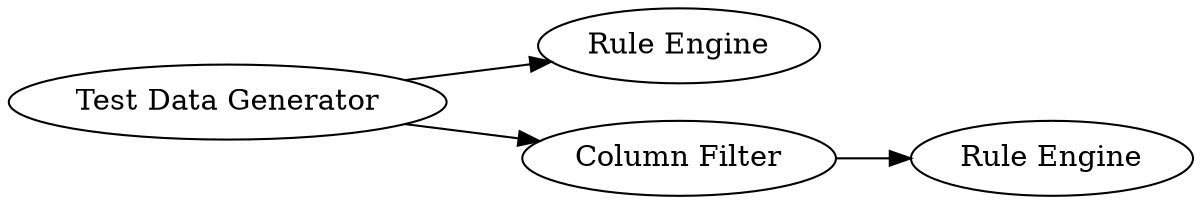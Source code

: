 digraph {
	"-83486055867800261_5" [label="Rule Engine"]
	"-83486055867800261_1" [label="Test Data Generator"]
	"-83486055867800261_4" [label="Rule Engine"]
	"-83486055867800261_2" [label="Column Filter"]
	"-83486055867800261_2" -> "-83486055867800261_5"
	"-83486055867800261_1" -> "-83486055867800261_4"
	"-83486055867800261_1" -> "-83486055867800261_2"
	rankdir=LR
}
